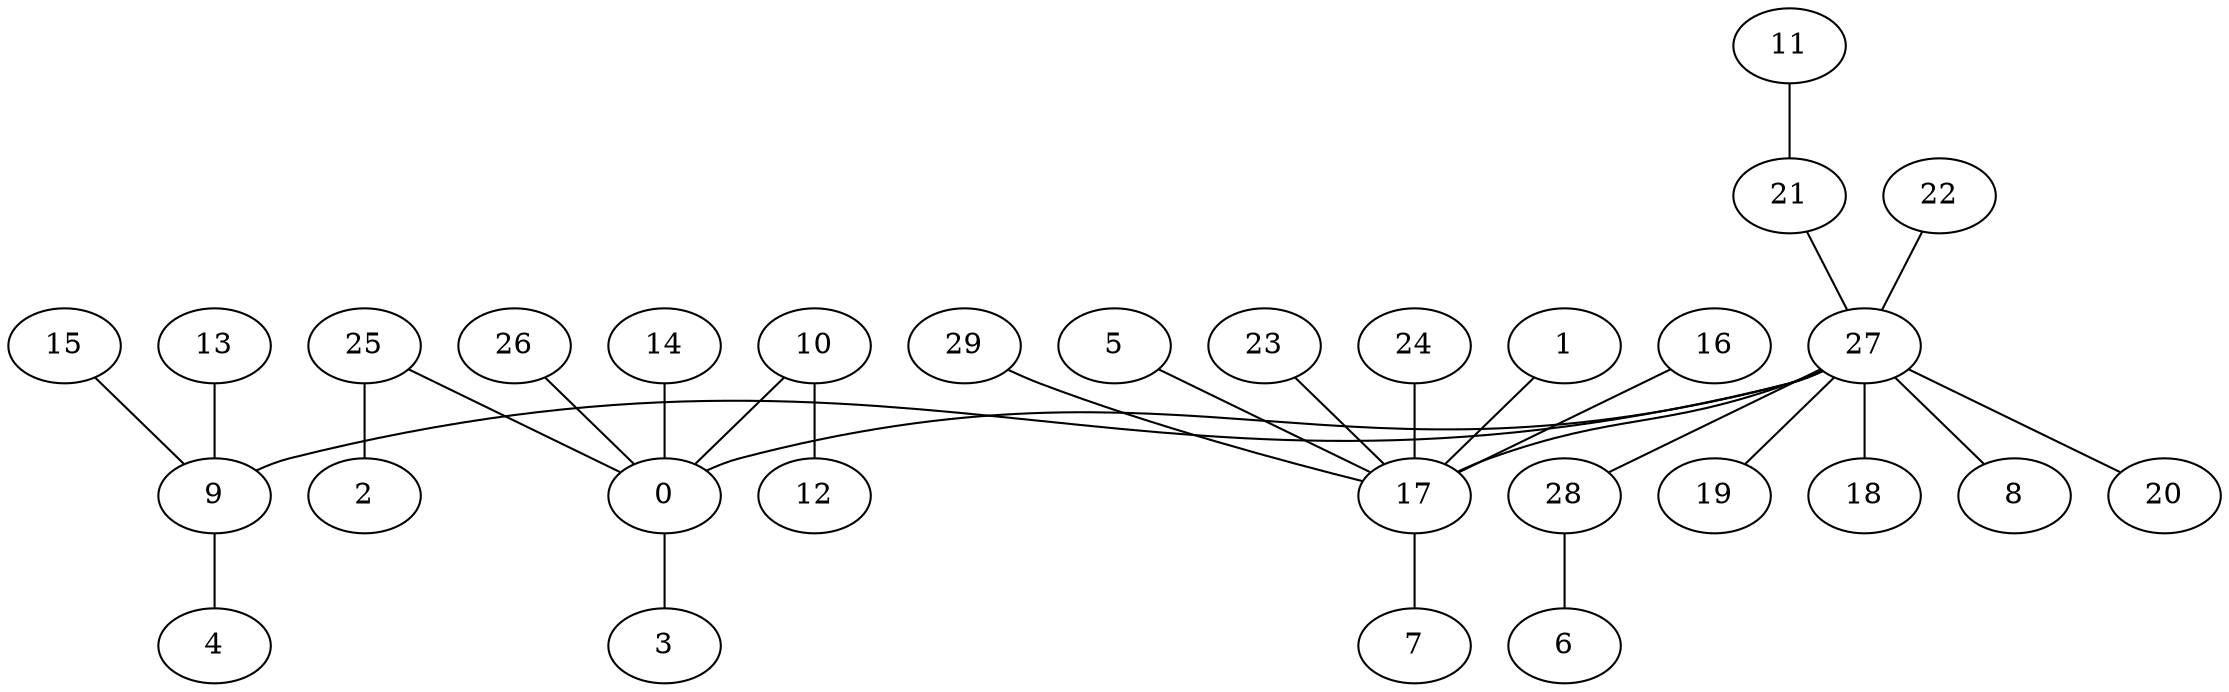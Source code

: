graph{
21 -- 27;
27 -- 28;
9 -- 4;
27 -- 0;
25 -- 2;
24 -- 17;
1 -- 17;
27 -- 19;
10 -- 0;
27 -- 18;
13 -- 9;
28 -- 6;
27 -- 9;
27 -- 17;
11 -- 21;
0 -- 3;
16 -- 17;
15 -- 9;
27 -- 8;
14 -- 0;
22 -- 27;
17 -- 7;
27 -- 20;
29 -- 17;
5 -- 17;
25 -- 0;
10 -- 12;
23 -- 17;
26 -- 0;
}
